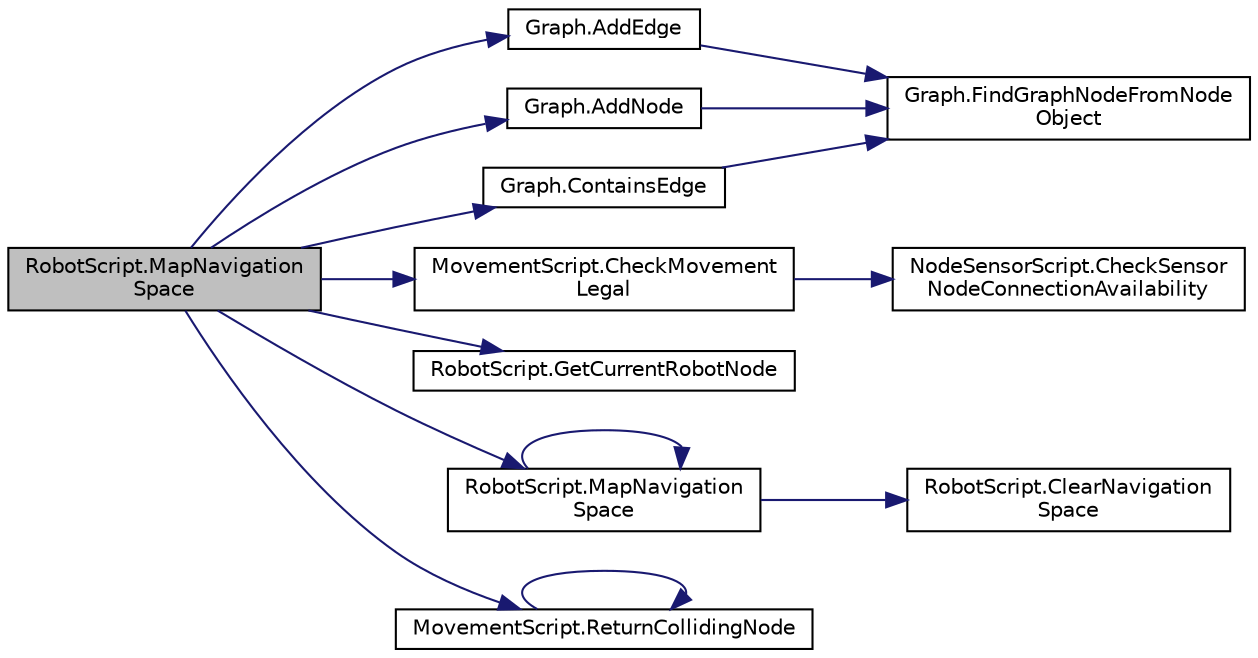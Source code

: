 digraph "RobotScript.MapNavigationSpace"
{
 // LATEX_PDF_SIZE
  edge [fontname="Helvetica",fontsize="10",labelfontname="Helvetica",labelfontsize="10"];
  node [fontname="Helvetica",fontsize="10",shape=record];
  rankdir="LR";
  Node1 [label="RobotScript.MapNavigation\lSpace",height=0.2,width=0.4,color="black", fillcolor="grey75", style="filled", fontcolor="black",tooltip=" "];
  Node1 -> Node2 [color="midnightblue",fontsize="10",style="solid",fontname="Helvetica"];
  Node2 [label="Graph.AddEdge",height=0.2,width=0.4,color="black", fillcolor="white", style="filled",URL="$class_graph.html#aa8d727eb1b3f711e16a6bad0b99bc18d",tooltip=" "];
  Node2 -> Node3 [color="midnightblue",fontsize="10",style="solid",fontname="Helvetica"];
  Node3 [label="Graph.FindGraphNodeFromNode\lObject",height=0.2,width=0.4,color="black", fillcolor="white", style="filled",URL="$class_graph.html#a74c76324252471cf22ac1e5e1d7bbfc5",tooltip=" "];
  Node1 -> Node4 [color="midnightblue",fontsize="10",style="solid",fontname="Helvetica"];
  Node4 [label="Graph.AddNode",height=0.2,width=0.4,color="black", fillcolor="white", style="filled",URL="$class_graph.html#a0b4db92ff7da6b87f453bcd9d9083a16",tooltip=" "];
  Node4 -> Node3 [color="midnightblue",fontsize="10",style="solid",fontname="Helvetica"];
  Node1 -> Node5 [color="midnightblue",fontsize="10",style="solid",fontname="Helvetica"];
  Node5 [label="MovementScript.CheckMovement\lLegal",height=0.2,width=0.4,color="black", fillcolor="white", style="filled",URL="$class_movement_script.html#aa9e6f0a3197567f5645e367c6b9a2367",tooltip=" "];
  Node5 -> Node6 [color="midnightblue",fontsize="10",style="solid",fontname="Helvetica"];
  Node6 [label="NodeSensorScript.CheckSensor\lNodeConnectionAvailability",height=0.2,width=0.4,color="black", fillcolor="white", style="filled",URL="$class_node_sensor_script.html#a8977aca46b2af5a5cd7c7218c607e2ed",tooltip=" "];
  Node1 -> Node7 [color="midnightblue",fontsize="10",style="solid",fontname="Helvetica"];
  Node7 [label="Graph.ContainsEdge",height=0.2,width=0.4,color="black", fillcolor="white", style="filled",URL="$class_graph.html#ab8b286cfe410dc5959810e11932b6ba0",tooltip=" "];
  Node7 -> Node3 [color="midnightblue",fontsize="10",style="solid",fontname="Helvetica"];
  Node1 -> Node8 [color="midnightblue",fontsize="10",style="solid",fontname="Helvetica"];
  Node8 [label="RobotScript.GetCurrentRobotNode",height=0.2,width=0.4,color="black", fillcolor="white", style="filled",URL="$class_robot_script.html#ad25a0147df08715dffc20665e66e5ecd",tooltip=" "];
  Node1 -> Node9 [color="midnightblue",fontsize="10",style="solid",fontname="Helvetica"];
  Node9 [label="RobotScript.MapNavigation\lSpace",height=0.2,width=0.4,color="black", fillcolor="white", style="filled",URL="$class_robot_script.html#ad60c507489884cf04ba589c174639649",tooltip=" "];
  Node9 -> Node10 [color="midnightblue",fontsize="10",style="solid",fontname="Helvetica"];
  Node10 [label="RobotScript.ClearNavigation\lSpace",height=0.2,width=0.4,color="black", fillcolor="white", style="filled",URL="$class_robot_script.html#a276491483d838ed1c2fa694985d6f5fd",tooltip=" "];
  Node9 -> Node9 [color="midnightblue",fontsize="10",style="solid",fontname="Helvetica"];
  Node1 -> Node11 [color="midnightblue",fontsize="10",style="solid",fontname="Helvetica"];
  Node11 [label="MovementScript.ReturnCollidingNode",height=0.2,width=0.4,color="black", fillcolor="white", style="filled",URL="$class_movement_script.html#ae4726b52e200bf0382dd077b90e079ef",tooltip=" "];
  Node11 -> Node11 [color="midnightblue",fontsize="10",style="solid",fontname="Helvetica"];
}
